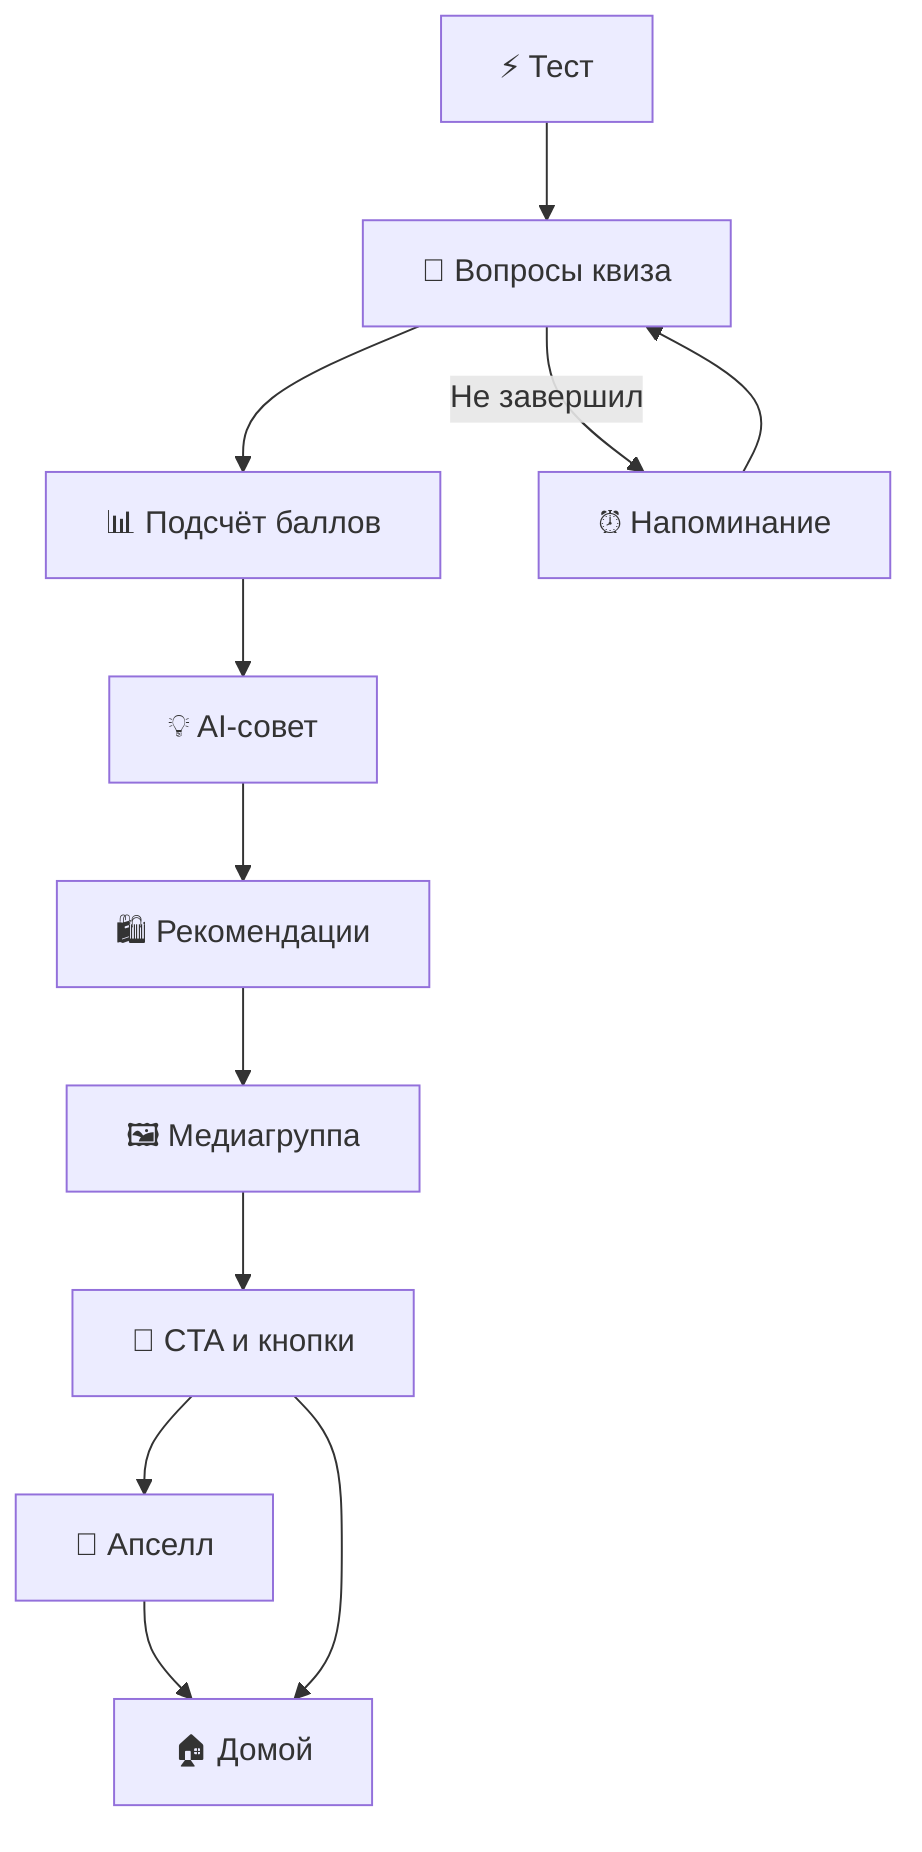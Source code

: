 flowchart TD
  START[⚡ Тест]
  QUESTIONS[📝 Вопросы квиза]
  SCORE[📊 Подсчёт баллов]
  ADVICE[💡 AI-совет]
  RECS[🛍 Рекомендации]
  MEDIA[🖼️ Медиагруппа]
  CTA[🎯 CTA и кнопки]
  PREMIUM[💎 Апселл]
  HOME[🏠 Домой]
  REMINDER[⏰ Напоминание]

  START --> QUESTIONS
  QUESTIONS --> SCORE
  SCORE --> ADVICE
  ADVICE --> RECS
  RECS --> MEDIA
  MEDIA --> CTA
  CTA --> PREMIUM
  PREMIUM --> HOME
  CTA --> HOME
  QUESTIONS -->|Не завершил| REMINDER
  REMINDER --> QUESTIONS